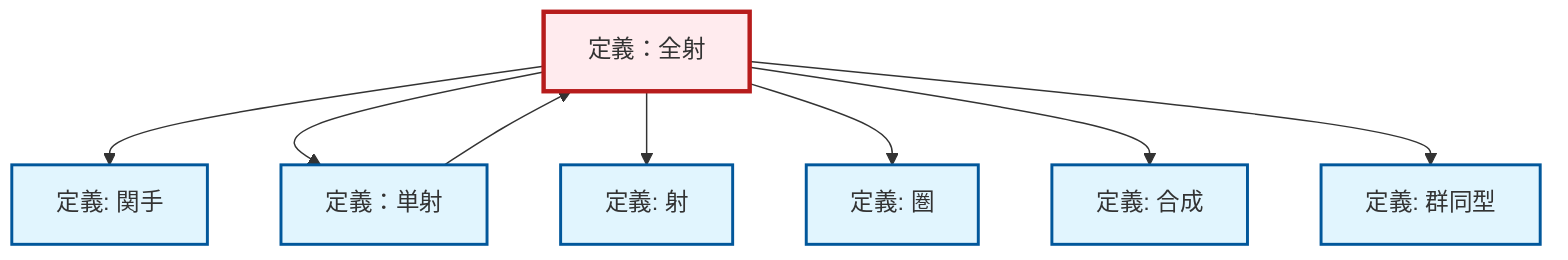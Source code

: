 graph TD
    classDef definition fill:#e1f5fe,stroke:#01579b,stroke-width:2px
    classDef theorem fill:#f3e5f5,stroke:#4a148c,stroke-width:2px
    classDef axiom fill:#fff3e0,stroke:#e65100,stroke-width:2px
    classDef example fill:#e8f5e9,stroke:#1b5e20,stroke-width:2px
    classDef current fill:#ffebee,stroke:#b71c1c,stroke-width:3px
    def-morphism["定義: 射"]:::definition
    def-epimorphism["定義：全射"]:::definition
    def-composition["定義: 合成"]:::definition
    def-isomorphism["定義: 群同型"]:::definition
    def-functor["定義: 関手"]:::definition
    def-category["定義: 圏"]:::definition
    def-monomorphism["定義：単射"]:::definition
    def-epimorphism --> def-functor
    def-epimorphism --> def-monomorphism
    def-epimorphism --> def-morphism
    def-epimorphism --> def-category
    def-monomorphism --> def-epimorphism
    def-epimorphism --> def-composition
    def-epimorphism --> def-isomorphism
    class def-epimorphism current